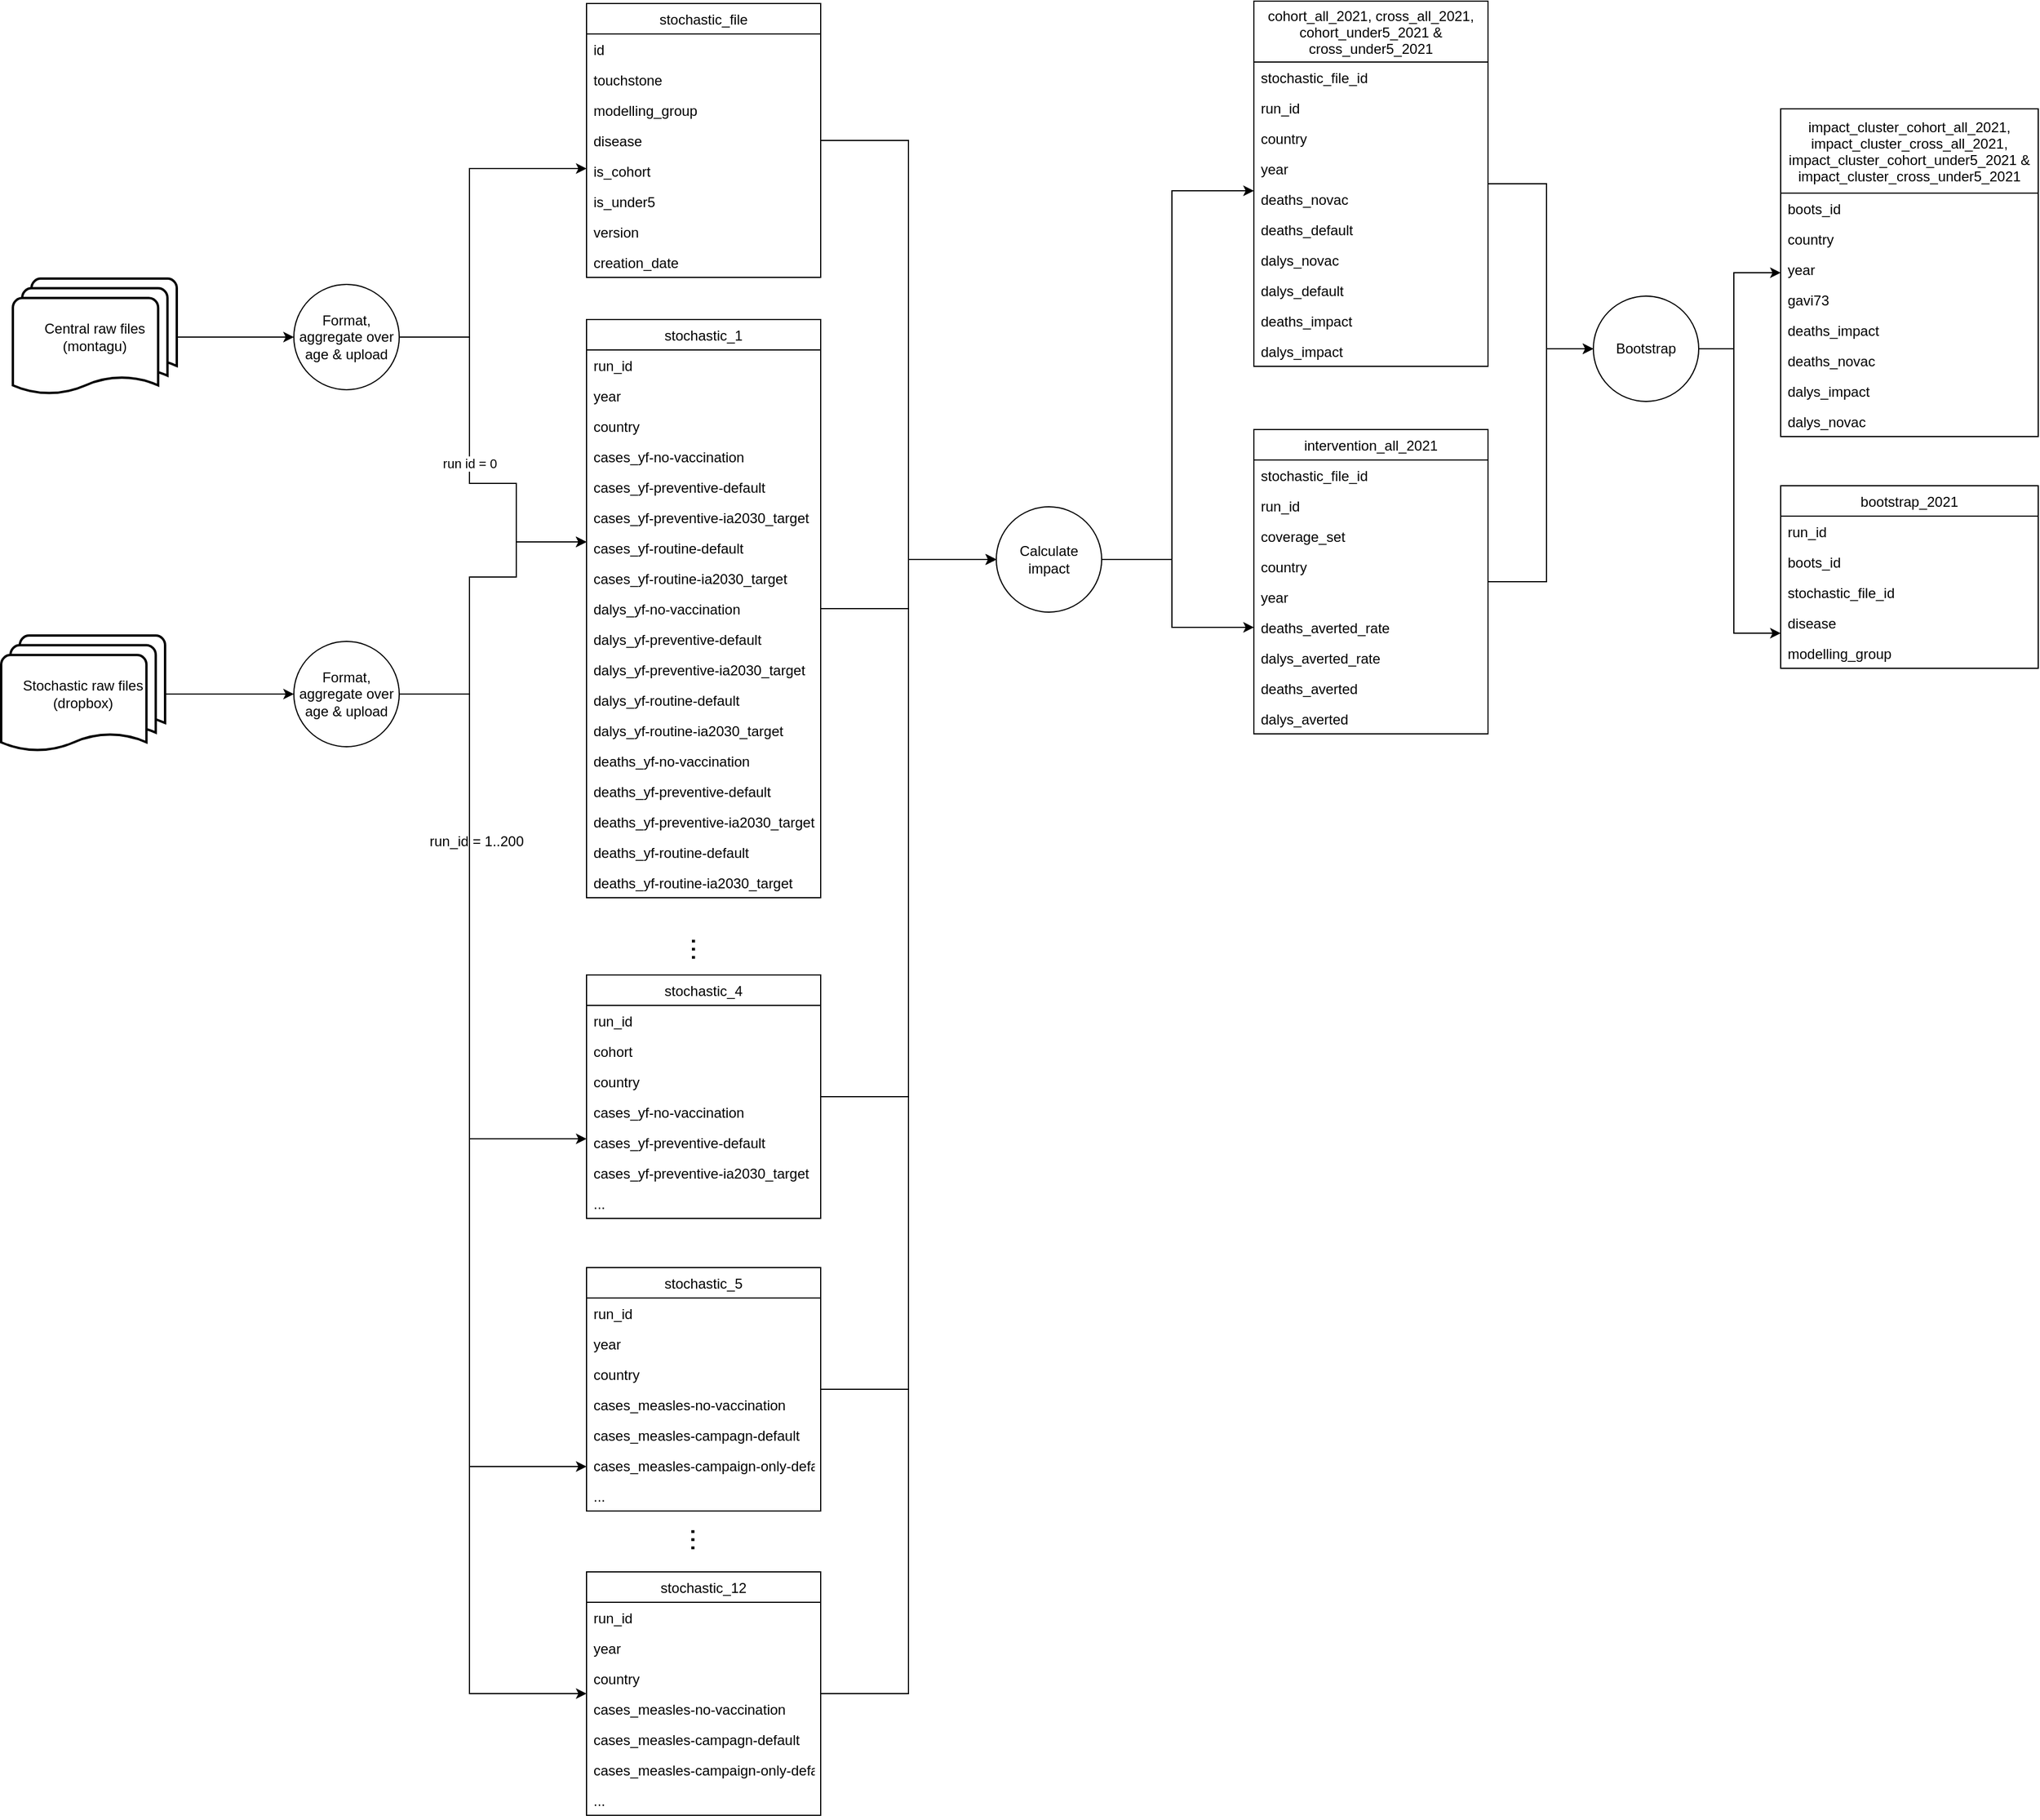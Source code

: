 <mxfile version="14.1.8" type="device"><diagram id="mGxD8xT4z-HSewU-faGQ" name="Page-1"><mxGraphModel dx="1102" dy="815" grid="1" gridSize="10" guides="1" tooltips="1" connect="1" arrows="1" fold="1" page="1" pageScale="1" pageWidth="827" pageHeight="1169" math="0" shadow="0"><root><mxCell id="0"/><mxCell id="1" parent="0"/><mxCell id="gCDxa2Zwygsy5dwFKKMd-66" style="edgeStyle=orthogonalEdgeStyle;rounded=0;orthogonalLoop=1;jettySize=auto;html=1;" parent="1" source="gCDxa2Zwygsy5dwFKKMd-1" target="gCDxa2Zwygsy5dwFKKMd-3" edge="1"><mxGeometry relative="1" as="geometry"/></mxCell><mxCell id="gCDxa2Zwygsy5dwFKKMd-1" value="Stochastic raw files&lt;br&gt;(dropbox)" style="strokeWidth=2;html=1;shape=mxgraph.flowchart.multi-document;whiteSpace=wrap;" parent="1" vertex="1"><mxGeometry x="60" y="580" width="140" height="100" as="geometry"/></mxCell><mxCell id="gCDxa2Zwygsy5dwFKKMd-65" style="edgeStyle=orthogonalEdgeStyle;rounded=0;orthogonalLoop=1;jettySize=auto;html=1;" parent="1" source="gCDxa2Zwygsy5dwFKKMd-2" target="gCDxa2Zwygsy5dwFKKMd-4" edge="1"><mxGeometry relative="1" as="geometry"/></mxCell><mxCell id="gCDxa2Zwygsy5dwFKKMd-2" value="Central raw files&lt;br&gt;(montagu)" style="strokeWidth=2;html=1;shape=mxgraph.flowchart.multi-document;whiteSpace=wrap;" parent="1" vertex="1"><mxGeometry x="70" y="275" width="140" height="100" as="geometry"/></mxCell><mxCell id="gCDxa2Zwygsy5dwFKKMd-64" style="edgeStyle=orthogonalEdgeStyle;rounded=0;orthogonalLoop=1;jettySize=auto;html=1;" parent="1" source="gCDxa2Zwygsy5dwFKKMd-3" target="gCDxa2Zwygsy5dwFKKMd-67" edge="1"><mxGeometry relative="1" as="geometry"><Array as="points"><mxPoint x="460" y="630"/><mxPoint x="460" y="530"/><mxPoint x="500" y="530"/><mxPoint x="500" y="500"/></Array><mxPoint x="540" y="510" as="targetPoint"/></mxGeometry></mxCell><mxCell id="oV0BVS69XPxfv5UUO418-32" style="edgeStyle=orthogonalEdgeStyle;rounded=0;orthogonalLoop=1;jettySize=auto;html=1;" parent="1" source="gCDxa2Zwygsy5dwFKKMd-3" target="uaEE7_l4c9UMO8RXk4aK-10" edge="1"><mxGeometry relative="1" as="geometry"><Array as="points"><mxPoint x="460" y="630"/><mxPoint x="460" y="1010"/></Array><mxPoint x="540" y="1010" as="targetPoint"/></mxGeometry></mxCell><mxCell id="oV0BVS69XPxfv5UUO418-33" style="edgeStyle=orthogonalEdgeStyle;rounded=0;orthogonalLoop=1;jettySize=auto;html=1;" parent="1" source="gCDxa2Zwygsy5dwFKKMd-3" target="oV0BVS69XPxfv5UUO418-36" edge="1"><mxGeometry relative="1" as="geometry"><Array as="points"><mxPoint x="460" y="630"/><mxPoint x="460" y="1290"/></Array><mxPoint x="540" y="1290" as="targetPoint"/></mxGeometry></mxCell><mxCell id="lyheEeFyDICZFlMy5mwm-6" style="edgeStyle=orthogonalEdgeStyle;rounded=0;orthogonalLoop=1;jettySize=auto;html=1;" parent="1" source="gCDxa2Zwygsy5dwFKKMd-3" target="oV0BVS69XPxfv5UUO418-44" edge="1"><mxGeometry relative="1" as="geometry"><mxPoint x="460" y="1330" as="targetPoint"/><Array as="points"><mxPoint x="460" y="630"/><mxPoint x="460" y="1484"/></Array></mxGeometry></mxCell><mxCell id="gCDxa2Zwygsy5dwFKKMd-3" value="Format, aggregate over age &amp;amp; upload" style="ellipse;whiteSpace=wrap;html=1;aspect=fixed;" parent="1" vertex="1"><mxGeometry x="310" y="585" width="90" height="90" as="geometry"/></mxCell><mxCell id="gCDxa2Zwygsy5dwFKKMd-61" style="edgeStyle=orthogonalEdgeStyle;rounded=0;orthogonalLoop=1;jettySize=auto;html=1;" parent="1" source="gCDxa2Zwygsy5dwFKKMd-4" target="uaEE7_l4c9UMO8RXk4aK-1" edge="1"><mxGeometry relative="1" as="geometry"><Array as="points"><mxPoint x="460" y="325"/><mxPoint x="460" y="181"/></Array><mxPoint x="540" y="181" as="targetPoint"/></mxGeometry></mxCell><mxCell id="gCDxa2Zwygsy5dwFKKMd-62" value="run id = 0" style="edgeStyle=orthogonalEdgeStyle;rounded=0;orthogonalLoop=1;jettySize=auto;html=1;" parent="1" source="gCDxa2Zwygsy5dwFKKMd-4" target="gCDxa2Zwygsy5dwFKKMd-67" edge="1"><mxGeometry relative="1" as="geometry"><Array as="points"><mxPoint x="460" y="325"/><mxPoint x="460" y="450"/><mxPoint x="500" y="450"/><mxPoint x="500" y="500"/></Array><mxPoint x="540" y="495" as="targetPoint"/></mxGeometry></mxCell><mxCell id="gCDxa2Zwygsy5dwFKKMd-4" value="Format, aggregate over age &amp;amp; upload" style="ellipse;whiteSpace=wrap;html=1;aspect=fixed;" parent="1" vertex="1"><mxGeometry x="310" y="280" width="90" height="90" as="geometry"/></mxCell><mxCell id="56WEZBqEZXqJa4OsH4BW-86" style="edgeStyle=orthogonalEdgeStyle;rounded=0;orthogonalLoop=1;jettySize=auto;html=1;" parent="1" source="gCDxa2Zwygsy5dwFKKMd-67" target="56WEZBqEZXqJa4OsH4BW-1" edge="1"><mxGeometry relative="1" as="geometry"/></mxCell><mxCell id="gCDxa2Zwygsy5dwFKKMd-67" value="stochastic_1" style="swimlane;fontStyle=0;childLayout=stackLayout;horizontal=1;startSize=26;fillColor=none;horizontalStack=0;resizeParent=1;resizeParentMax=0;resizeLast=0;collapsible=1;marginBottom=0;" parent="1" vertex="1"><mxGeometry x="560" y="310" width="200" height="494" as="geometry"><mxRectangle x="490" y="370" width="50" height="26" as="alternateBounds"/></mxGeometry></mxCell><mxCell id="gCDxa2Zwygsy5dwFKKMd-68" value="run_id" style="text;strokeColor=none;fillColor=none;align=left;verticalAlign=top;spacingLeft=4;spacingRight=4;overflow=hidden;rotatable=0;points=[[0,0.5],[1,0.5]];portConstraint=eastwest;" parent="gCDxa2Zwygsy5dwFKKMd-67" vertex="1"><mxGeometry y="26" width="200" height="26" as="geometry"/></mxCell><mxCell id="gCDxa2Zwygsy5dwFKKMd-69" value="year" style="text;strokeColor=none;fillColor=none;align=left;verticalAlign=top;spacingLeft=4;spacingRight=4;overflow=hidden;rotatable=0;points=[[0,0.5],[1,0.5]];portConstraint=eastwest;" parent="gCDxa2Zwygsy5dwFKKMd-67" vertex="1"><mxGeometry y="52" width="200" height="26" as="geometry"/></mxCell><mxCell id="gCDxa2Zwygsy5dwFKKMd-71" value="country" style="text;strokeColor=none;fillColor=none;align=left;verticalAlign=top;spacingLeft=4;spacingRight=4;overflow=hidden;rotatable=0;points=[[0,0.5],[1,0.5]];portConstraint=eastwest;" parent="gCDxa2Zwygsy5dwFKKMd-67" vertex="1"><mxGeometry y="78" width="200" height="26" as="geometry"/></mxCell><mxCell id="gCDxa2Zwygsy5dwFKKMd-73" value="cases_yf-no-vaccination" style="text;strokeColor=none;fillColor=none;align=left;verticalAlign=top;spacingLeft=4;spacingRight=4;overflow=hidden;rotatable=0;points=[[0,0.5],[1,0.5]];portConstraint=eastwest;" parent="gCDxa2Zwygsy5dwFKKMd-67" vertex="1"><mxGeometry y="104" width="200" height="26" as="geometry"/></mxCell><mxCell id="gCDxa2Zwygsy5dwFKKMd-74" value="cases_yf-preventive-default" style="text;strokeColor=none;fillColor=none;align=left;verticalAlign=top;spacingLeft=4;spacingRight=4;overflow=hidden;rotatable=0;points=[[0,0.5],[1,0.5]];portConstraint=eastwest;" parent="gCDxa2Zwygsy5dwFKKMd-67" vertex="1"><mxGeometry y="130" width="200" height="26" as="geometry"/></mxCell><mxCell id="gCDxa2Zwygsy5dwFKKMd-75" value="cases_yf-preventive-ia2030_target" style="text;strokeColor=none;fillColor=none;align=left;verticalAlign=top;spacingLeft=4;spacingRight=4;overflow=hidden;rotatable=0;points=[[0,0.5],[1,0.5]];portConstraint=eastwest;" parent="gCDxa2Zwygsy5dwFKKMd-67" vertex="1"><mxGeometry y="156" width="200" height="26" as="geometry"/></mxCell><mxCell id="gCDxa2Zwygsy5dwFKKMd-76" value="cases_yf-routine-default" style="text;strokeColor=none;fillColor=none;align=left;verticalAlign=top;spacingLeft=4;spacingRight=4;overflow=hidden;rotatable=0;points=[[0,0.5],[1,0.5]];portConstraint=eastwest;" parent="gCDxa2Zwygsy5dwFKKMd-67" vertex="1"><mxGeometry y="182" width="200" height="26" as="geometry"/></mxCell><mxCell id="gCDxa2Zwygsy5dwFKKMd-77" value="cases_yf-routine-ia2030_target" style="text;strokeColor=none;fillColor=none;align=left;verticalAlign=top;spacingLeft=4;spacingRight=4;overflow=hidden;rotatable=0;points=[[0,0.5],[1,0.5]];portConstraint=eastwest;" parent="gCDxa2Zwygsy5dwFKKMd-67" vertex="1"><mxGeometry y="208" width="200" height="26" as="geometry"/></mxCell><mxCell id="gCDxa2Zwygsy5dwFKKMd-78" value="dalys_yf-no-vaccination" style="text;strokeColor=none;fillColor=none;align=left;verticalAlign=top;spacingLeft=4;spacingRight=4;overflow=hidden;rotatable=0;points=[[0,0.5],[1,0.5]];portConstraint=eastwest;" parent="gCDxa2Zwygsy5dwFKKMd-67" vertex="1"><mxGeometry y="234" width="200" height="26" as="geometry"/></mxCell><mxCell id="gCDxa2Zwygsy5dwFKKMd-79" value="dalys_yf-preventive-default" style="text;strokeColor=none;fillColor=none;align=left;verticalAlign=top;spacingLeft=4;spacingRight=4;overflow=hidden;rotatable=0;points=[[0,0.5],[1,0.5]];portConstraint=eastwest;" parent="gCDxa2Zwygsy5dwFKKMd-67" vertex="1"><mxGeometry y="260" width="200" height="26" as="geometry"/></mxCell><mxCell id="gCDxa2Zwygsy5dwFKKMd-80" value="dalys_yf-preventive-ia2030_target" style="text;strokeColor=none;fillColor=none;align=left;verticalAlign=top;spacingLeft=4;spacingRight=4;overflow=hidden;rotatable=0;points=[[0,0.5],[1,0.5]];portConstraint=eastwest;" parent="gCDxa2Zwygsy5dwFKKMd-67" vertex="1"><mxGeometry y="286" width="200" height="26" as="geometry"/></mxCell><mxCell id="gCDxa2Zwygsy5dwFKKMd-81" value="dalys_yf-routine-default" style="text;strokeColor=none;fillColor=none;align=left;verticalAlign=top;spacingLeft=4;spacingRight=4;overflow=hidden;rotatable=0;points=[[0,0.5],[1,0.5]];portConstraint=eastwest;" parent="gCDxa2Zwygsy5dwFKKMd-67" vertex="1"><mxGeometry y="312" width="200" height="26" as="geometry"/></mxCell><mxCell id="gCDxa2Zwygsy5dwFKKMd-82" value="dalys_yf-routine-ia2030_target" style="text;strokeColor=none;fillColor=none;align=left;verticalAlign=top;spacingLeft=4;spacingRight=4;overflow=hidden;rotatable=0;points=[[0,0.5],[1,0.5]];portConstraint=eastwest;" parent="gCDxa2Zwygsy5dwFKKMd-67" vertex="1"><mxGeometry y="338" width="200" height="26" as="geometry"/></mxCell><mxCell id="gCDxa2Zwygsy5dwFKKMd-83" value="deaths_yf-no-vaccination" style="text;strokeColor=none;fillColor=none;align=left;verticalAlign=top;spacingLeft=4;spacingRight=4;overflow=hidden;rotatable=0;points=[[0,0.5],[1,0.5]];portConstraint=eastwest;" parent="gCDxa2Zwygsy5dwFKKMd-67" vertex="1"><mxGeometry y="364" width="200" height="26" as="geometry"/></mxCell><mxCell id="gCDxa2Zwygsy5dwFKKMd-84" value="deaths_yf-preventive-default" style="text;strokeColor=none;fillColor=none;align=left;verticalAlign=top;spacingLeft=4;spacingRight=4;overflow=hidden;rotatable=0;points=[[0,0.5],[1,0.5]];portConstraint=eastwest;" parent="gCDxa2Zwygsy5dwFKKMd-67" vertex="1"><mxGeometry y="390" width="200" height="26" as="geometry"/></mxCell><mxCell id="gCDxa2Zwygsy5dwFKKMd-85" value="deaths_yf-preventive-ia2030_target" style="text;strokeColor=none;fillColor=none;align=left;verticalAlign=top;spacingLeft=4;spacingRight=4;overflow=hidden;rotatable=0;points=[[0,0.5],[1,0.5]];portConstraint=eastwest;" parent="gCDxa2Zwygsy5dwFKKMd-67" vertex="1"><mxGeometry y="416" width="200" height="26" as="geometry"/></mxCell><mxCell id="gCDxa2Zwygsy5dwFKKMd-86" value="deaths_yf-routine-default" style="text;strokeColor=none;fillColor=none;align=left;verticalAlign=top;spacingLeft=4;spacingRight=4;overflow=hidden;rotatable=0;points=[[0,0.5],[1,0.5]];portConstraint=eastwest;" parent="gCDxa2Zwygsy5dwFKKMd-67" vertex="1"><mxGeometry y="442" width="200" height="26" as="geometry"/></mxCell><mxCell id="gCDxa2Zwygsy5dwFKKMd-87" value="deaths_yf-routine-ia2030_target" style="text;strokeColor=none;fillColor=none;align=left;verticalAlign=top;spacingLeft=4;spacingRight=4;overflow=hidden;rotatable=0;points=[[0,0.5],[1,0.5]];portConstraint=eastwest;" parent="gCDxa2Zwygsy5dwFKKMd-67" vertex="1"><mxGeometry y="468" width="200" height="26" as="geometry"/></mxCell><mxCell id="56WEZBqEZXqJa4OsH4BW-85" style="edgeStyle=orthogonalEdgeStyle;rounded=0;orthogonalLoop=1;jettySize=auto;html=1;entryX=0;entryY=0.5;entryDx=0;entryDy=0;" parent="1" source="uaEE7_l4c9UMO8RXk4aK-1" target="56WEZBqEZXqJa4OsH4BW-1" edge="1"><mxGeometry relative="1" as="geometry"/></mxCell><mxCell id="uaEE7_l4c9UMO8RXk4aK-1" value="stochastic_file" style="swimlane;fontStyle=0;childLayout=stackLayout;horizontal=1;startSize=26;fillColor=none;horizontalStack=0;resizeParent=1;resizeParentMax=0;resizeLast=0;collapsible=1;marginBottom=0;" parent="1" vertex="1"><mxGeometry x="560" y="40" width="200" height="234" as="geometry"><mxRectangle x="490" y="370" width="50" height="26" as="alternateBounds"/></mxGeometry></mxCell><mxCell id="uaEE7_l4c9UMO8RXk4aK-2" value="id" style="text;strokeColor=none;fillColor=none;align=left;verticalAlign=top;spacingLeft=4;spacingRight=4;overflow=hidden;rotatable=0;points=[[0,0.5],[1,0.5]];portConstraint=eastwest;" parent="uaEE7_l4c9UMO8RXk4aK-1" vertex="1"><mxGeometry y="26" width="200" height="26" as="geometry"/></mxCell><mxCell id="uaEE7_l4c9UMO8RXk4aK-3" value="touchstone" style="text;strokeColor=none;fillColor=none;align=left;verticalAlign=top;spacingLeft=4;spacingRight=4;overflow=hidden;rotatable=0;points=[[0,0.5],[1,0.5]];portConstraint=eastwest;" parent="uaEE7_l4c9UMO8RXk4aK-1" vertex="1"><mxGeometry y="52" width="200" height="26" as="geometry"/></mxCell><mxCell id="uaEE7_l4c9UMO8RXk4aK-4" value="modelling_group" style="text;strokeColor=none;fillColor=none;align=left;verticalAlign=top;spacingLeft=4;spacingRight=4;overflow=hidden;rotatable=0;points=[[0,0.5],[1,0.5]];portConstraint=eastwest;" parent="uaEE7_l4c9UMO8RXk4aK-1" vertex="1"><mxGeometry y="78" width="200" height="26" as="geometry"/></mxCell><mxCell id="uaEE7_l4c9UMO8RXk4aK-5" value="disease" style="text;strokeColor=none;fillColor=none;align=left;verticalAlign=top;spacingLeft=4;spacingRight=4;overflow=hidden;rotatable=0;points=[[0,0.5],[1,0.5]];portConstraint=eastwest;" parent="uaEE7_l4c9UMO8RXk4aK-1" vertex="1"><mxGeometry y="104" width="200" height="26" as="geometry"/></mxCell><mxCell id="uaEE7_l4c9UMO8RXk4aK-8" value="is_cohort" style="text;strokeColor=none;fillColor=none;align=left;verticalAlign=top;spacingLeft=4;spacingRight=4;overflow=hidden;rotatable=0;points=[[0,0.5],[1,0.5]];portConstraint=eastwest;" parent="uaEE7_l4c9UMO8RXk4aK-1" vertex="1"><mxGeometry y="130" width="200" height="26" as="geometry"/></mxCell><mxCell id="uaEE7_l4c9UMO8RXk4aK-9" value="is_under5" style="text;strokeColor=none;fillColor=none;align=left;verticalAlign=top;spacingLeft=4;spacingRight=4;overflow=hidden;rotatable=0;points=[[0,0.5],[1,0.5]];portConstraint=eastwest;" parent="uaEE7_l4c9UMO8RXk4aK-1" vertex="1"><mxGeometry y="156" width="200" height="26" as="geometry"/></mxCell><mxCell id="uaEE7_l4c9UMO8RXk4aK-6" value="version" style="text;strokeColor=none;fillColor=none;align=left;verticalAlign=top;spacingLeft=4;spacingRight=4;overflow=hidden;rotatable=0;points=[[0,0.5],[1,0.5]];portConstraint=eastwest;" parent="uaEE7_l4c9UMO8RXk4aK-1" vertex="1"><mxGeometry y="182" width="200" height="26" as="geometry"/></mxCell><mxCell id="uaEE7_l4c9UMO8RXk4aK-7" value="creation_date" style="text;strokeColor=none;fillColor=none;align=left;verticalAlign=top;spacingLeft=4;spacingRight=4;overflow=hidden;rotatable=0;points=[[0,0.5],[1,0.5]];portConstraint=eastwest;" parent="uaEE7_l4c9UMO8RXk4aK-1" vertex="1"><mxGeometry y="208" width="200" height="26" as="geometry"/></mxCell><mxCell id="56WEZBqEZXqJa4OsH4BW-87" style="edgeStyle=orthogonalEdgeStyle;rounded=0;orthogonalLoop=1;jettySize=auto;html=1;entryX=0;entryY=0.5;entryDx=0;entryDy=0;" parent="1" source="uaEE7_l4c9UMO8RXk4aK-10" target="56WEZBqEZXqJa4OsH4BW-1" edge="1"><mxGeometry relative="1" as="geometry"/></mxCell><mxCell id="uaEE7_l4c9UMO8RXk4aK-10" value="stochastic_4" style="swimlane;fontStyle=0;childLayout=stackLayout;horizontal=1;startSize=26;fillColor=none;horizontalStack=0;resizeParent=1;resizeParentMax=0;resizeLast=0;collapsible=1;marginBottom=0;" parent="1" vertex="1"><mxGeometry x="560" y="870" width="200" height="208" as="geometry"><mxRectangle x="490" y="370" width="50" height="26" as="alternateBounds"/></mxGeometry></mxCell><mxCell id="uaEE7_l4c9UMO8RXk4aK-11" value="run_id" style="text;strokeColor=none;fillColor=none;align=left;verticalAlign=top;spacingLeft=4;spacingRight=4;overflow=hidden;rotatable=0;points=[[0,0.5],[1,0.5]];portConstraint=eastwest;" parent="uaEE7_l4c9UMO8RXk4aK-10" vertex="1"><mxGeometry y="26" width="200" height="26" as="geometry"/></mxCell><mxCell id="uaEE7_l4c9UMO8RXk4aK-12" value="cohort" style="text;strokeColor=none;fillColor=none;align=left;verticalAlign=top;spacingLeft=4;spacingRight=4;overflow=hidden;rotatable=0;points=[[0,0.5],[1,0.5]];portConstraint=eastwest;" parent="uaEE7_l4c9UMO8RXk4aK-10" vertex="1"><mxGeometry y="52" width="200" height="26" as="geometry"/></mxCell><mxCell id="uaEE7_l4c9UMO8RXk4aK-13" value="country" style="text;strokeColor=none;fillColor=none;align=left;verticalAlign=top;spacingLeft=4;spacingRight=4;overflow=hidden;rotatable=0;points=[[0,0.5],[1,0.5]];portConstraint=eastwest;" parent="uaEE7_l4c9UMO8RXk4aK-10" vertex="1"><mxGeometry y="78" width="200" height="26" as="geometry"/></mxCell><mxCell id="uaEE7_l4c9UMO8RXk4aK-14" value="cases_yf-no-vaccination" style="text;strokeColor=none;fillColor=none;align=left;verticalAlign=top;spacingLeft=4;spacingRight=4;overflow=hidden;rotatable=0;points=[[0,0.5],[1,0.5]];portConstraint=eastwest;" parent="uaEE7_l4c9UMO8RXk4aK-10" vertex="1"><mxGeometry y="104" width="200" height="26" as="geometry"/></mxCell><mxCell id="uaEE7_l4c9UMO8RXk4aK-15" value="cases_yf-preventive-default" style="text;strokeColor=none;fillColor=none;align=left;verticalAlign=top;spacingLeft=4;spacingRight=4;overflow=hidden;rotatable=0;points=[[0,0.5],[1,0.5]];portConstraint=eastwest;" parent="uaEE7_l4c9UMO8RXk4aK-10" vertex="1"><mxGeometry y="130" width="200" height="26" as="geometry"/></mxCell><mxCell id="uaEE7_l4c9UMO8RXk4aK-16" value="cases_yf-preventive-ia2030_target" style="text;strokeColor=none;fillColor=none;align=left;verticalAlign=top;spacingLeft=4;spacingRight=4;overflow=hidden;rotatable=0;points=[[0,0.5],[1,0.5]];portConstraint=eastwest;" parent="uaEE7_l4c9UMO8RXk4aK-10" vertex="1"><mxGeometry y="156" width="200" height="26" as="geometry"/></mxCell><mxCell id="uaEE7_l4c9UMO8RXk4aK-17" value="..." style="text;strokeColor=none;fillColor=none;align=left;verticalAlign=top;spacingLeft=4;spacingRight=4;overflow=hidden;rotatable=0;points=[[0,0.5],[1,0.5]];portConstraint=eastwest;" parent="uaEE7_l4c9UMO8RXk4aK-10" vertex="1"><mxGeometry y="182" width="200" height="26" as="geometry"/></mxCell><mxCell id="uaEE7_l4c9UMO8RXk4aK-31" value="&lt;font style=&quot;font-size: 25px&quot;&gt;...&lt;/font&gt;" style="text;html=1;strokeColor=none;fillColor=none;align=center;verticalAlign=middle;whiteSpace=wrap;rounded=0;rotation=90;" parent="1" vertex="1"><mxGeometry x="572" y="835.5" width="176" height="25" as="geometry"/></mxCell><mxCell id="56WEZBqEZXqJa4OsH4BW-88" style="edgeStyle=orthogonalEdgeStyle;rounded=0;orthogonalLoop=1;jettySize=auto;html=1;entryX=0;entryY=0.5;entryDx=0;entryDy=0;" parent="1" source="oV0BVS69XPxfv5UUO418-36" target="56WEZBqEZXqJa4OsH4BW-1" edge="1"><mxGeometry relative="1" as="geometry"/></mxCell><mxCell id="oV0BVS69XPxfv5UUO418-36" value="stochastic_5" style="swimlane;fontStyle=0;childLayout=stackLayout;horizontal=1;startSize=26;fillColor=none;horizontalStack=0;resizeParent=1;resizeParentMax=0;resizeLast=0;collapsible=1;marginBottom=0;" parent="1" vertex="1"><mxGeometry x="560" y="1120" width="200" height="208" as="geometry"><mxRectangle x="490" y="370" width="50" height="26" as="alternateBounds"/></mxGeometry></mxCell><mxCell id="oV0BVS69XPxfv5UUO418-37" value="run_id" style="text;strokeColor=none;fillColor=none;align=left;verticalAlign=top;spacingLeft=4;spacingRight=4;overflow=hidden;rotatable=0;points=[[0,0.5],[1,0.5]];portConstraint=eastwest;" parent="oV0BVS69XPxfv5UUO418-36" vertex="1"><mxGeometry y="26" width="200" height="26" as="geometry"/></mxCell><mxCell id="oV0BVS69XPxfv5UUO418-38" value="year" style="text;strokeColor=none;fillColor=none;align=left;verticalAlign=top;spacingLeft=4;spacingRight=4;overflow=hidden;rotatable=0;points=[[0,0.5],[1,0.5]];portConstraint=eastwest;" parent="oV0BVS69XPxfv5UUO418-36" vertex="1"><mxGeometry y="52" width="200" height="26" as="geometry"/></mxCell><mxCell id="oV0BVS69XPxfv5UUO418-39" value="country" style="text;strokeColor=none;fillColor=none;align=left;verticalAlign=top;spacingLeft=4;spacingRight=4;overflow=hidden;rotatable=0;points=[[0,0.5],[1,0.5]];portConstraint=eastwest;" parent="oV0BVS69XPxfv5UUO418-36" vertex="1"><mxGeometry y="78" width="200" height="26" as="geometry"/></mxCell><mxCell id="oV0BVS69XPxfv5UUO418-40" value="cases_measles-no-vaccination" style="text;strokeColor=none;fillColor=none;align=left;verticalAlign=top;spacingLeft=4;spacingRight=4;overflow=hidden;rotatable=0;points=[[0,0.5],[1,0.5]];portConstraint=eastwest;" parent="oV0BVS69XPxfv5UUO418-36" vertex="1"><mxGeometry y="104" width="200" height="26" as="geometry"/></mxCell><mxCell id="oV0BVS69XPxfv5UUO418-41" value="cases_measles-campagn-default" style="text;strokeColor=none;fillColor=none;align=left;verticalAlign=top;spacingLeft=4;spacingRight=4;overflow=hidden;rotatable=0;points=[[0,0.5],[1,0.5]];portConstraint=eastwest;" parent="oV0BVS69XPxfv5UUO418-36" vertex="1"><mxGeometry y="130" width="200" height="26" as="geometry"/></mxCell><mxCell id="oV0BVS69XPxfv5UUO418-42" value="cases_measles-campaign-only-default" style="text;strokeColor=none;fillColor=none;align=left;verticalAlign=top;spacingLeft=4;spacingRight=4;overflow=hidden;rotatable=0;points=[[0,0.5],[1,0.5]];portConstraint=eastwest;" parent="oV0BVS69XPxfv5UUO418-36" vertex="1"><mxGeometry y="156" width="200" height="26" as="geometry"/></mxCell><mxCell id="oV0BVS69XPxfv5UUO418-43" value="..." style="text;strokeColor=none;fillColor=none;align=left;verticalAlign=top;spacingLeft=4;spacingRight=4;overflow=hidden;rotatable=0;points=[[0,0.5],[1,0.5]];portConstraint=eastwest;" parent="oV0BVS69XPxfv5UUO418-36" vertex="1"><mxGeometry y="182" width="200" height="26" as="geometry"/></mxCell><mxCell id="56WEZBqEZXqJa4OsH4BW-89" style="edgeStyle=orthogonalEdgeStyle;rounded=0;orthogonalLoop=1;jettySize=auto;html=1;entryX=0;entryY=0.5;entryDx=0;entryDy=0;" parent="1" source="oV0BVS69XPxfv5UUO418-44" target="56WEZBqEZXqJa4OsH4BW-1" edge="1"><mxGeometry relative="1" as="geometry"/></mxCell><mxCell id="oV0BVS69XPxfv5UUO418-44" value="stochastic_12" style="swimlane;fontStyle=0;childLayout=stackLayout;horizontal=1;startSize=26;fillColor=none;horizontalStack=0;resizeParent=1;resizeParentMax=0;resizeLast=0;collapsible=1;marginBottom=0;" parent="1" vertex="1"><mxGeometry x="560" y="1380" width="200" height="208" as="geometry"><mxRectangle x="490" y="370" width="50" height="26" as="alternateBounds"/></mxGeometry></mxCell><mxCell id="oV0BVS69XPxfv5UUO418-45" value="run_id" style="text;strokeColor=none;fillColor=none;align=left;verticalAlign=top;spacingLeft=4;spacingRight=4;overflow=hidden;rotatable=0;points=[[0,0.5],[1,0.5]];portConstraint=eastwest;" parent="oV0BVS69XPxfv5UUO418-44" vertex="1"><mxGeometry y="26" width="200" height="26" as="geometry"/></mxCell><mxCell id="oV0BVS69XPxfv5UUO418-46" value="year" style="text;strokeColor=none;fillColor=none;align=left;verticalAlign=top;spacingLeft=4;spacingRight=4;overflow=hidden;rotatable=0;points=[[0,0.5],[1,0.5]];portConstraint=eastwest;" parent="oV0BVS69XPxfv5UUO418-44" vertex="1"><mxGeometry y="52" width="200" height="26" as="geometry"/></mxCell><mxCell id="oV0BVS69XPxfv5UUO418-47" value="country" style="text;strokeColor=none;fillColor=none;align=left;verticalAlign=top;spacingLeft=4;spacingRight=4;overflow=hidden;rotatable=0;points=[[0,0.5],[1,0.5]];portConstraint=eastwest;" parent="oV0BVS69XPxfv5UUO418-44" vertex="1"><mxGeometry y="78" width="200" height="26" as="geometry"/></mxCell><mxCell id="oV0BVS69XPxfv5UUO418-48" value="cases_measles-no-vaccination" style="text;strokeColor=none;fillColor=none;align=left;verticalAlign=top;spacingLeft=4;spacingRight=4;overflow=hidden;rotatable=0;points=[[0,0.5],[1,0.5]];portConstraint=eastwest;" parent="oV0BVS69XPxfv5UUO418-44" vertex="1"><mxGeometry y="104" width="200" height="26" as="geometry"/></mxCell><mxCell id="oV0BVS69XPxfv5UUO418-49" value="cases_measles-campagn-default" style="text;strokeColor=none;fillColor=none;align=left;verticalAlign=top;spacingLeft=4;spacingRight=4;overflow=hidden;rotatable=0;points=[[0,0.5],[1,0.5]];portConstraint=eastwest;" parent="oV0BVS69XPxfv5UUO418-44" vertex="1"><mxGeometry y="130" width="200" height="26" as="geometry"/></mxCell><mxCell id="oV0BVS69XPxfv5UUO418-50" value="cases_measles-campaign-only-default" style="text;strokeColor=none;fillColor=none;align=left;verticalAlign=top;spacingLeft=4;spacingRight=4;overflow=hidden;rotatable=0;points=[[0,0.5],[1,0.5]];portConstraint=eastwest;" parent="oV0BVS69XPxfv5UUO418-44" vertex="1"><mxGeometry y="156" width="200" height="26" as="geometry"/></mxCell><mxCell id="oV0BVS69XPxfv5UUO418-51" value="..." style="text;strokeColor=none;fillColor=none;align=left;verticalAlign=top;spacingLeft=4;spacingRight=4;overflow=hidden;rotatable=0;points=[[0,0.5],[1,0.5]];portConstraint=eastwest;" parent="oV0BVS69XPxfv5UUO418-44" vertex="1"><mxGeometry y="182" width="200" height="26" as="geometry"/></mxCell><mxCell id="oV0BVS69XPxfv5UUO418-52" value="&lt;font style=&quot;font-size: 25px&quot;&gt;...&lt;/font&gt;" style="text;html=1;strokeColor=none;fillColor=none;align=center;verticalAlign=middle;whiteSpace=wrap;rounded=0;rotation=90;" parent="1" vertex="1"><mxGeometry x="572" y="1340" width="176" height="25" as="geometry"/></mxCell><mxCell id="oV0BVS69XPxfv5UUO418-56" value="run_id = 1..200" style="text;strokeColor=none;fillColor=none;align=left;verticalAlign=middle;spacingLeft=4;spacingRight=4;overflow=hidden;points=[[0,0.5],[1,0.5]];portConstraint=eastwest;rotatable=0;" parent="1" vertex="1"><mxGeometry x="420" y="740" width="100" height="30" as="geometry"/></mxCell><mxCell id="56WEZBqEZXqJa4OsH4BW-115" style="edgeStyle=orthogonalEdgeStyle;rounded=0;orthogonalLoop=1;jettySize=auto;html=1;" parent="1" source="56WEZBqEZXqJa4OsH4BW-1" target="56WEZBqEZXqJa4OsH4BW-59" edge="1"><mxGeometry relative="1" as="geometry"><Array as="points"><mxPoint x="1060" y="515"/><mxPoint x="1060" y="573"/></Array></mxGeometry></mxCell><mxCell id="lyheEeFyDICZFlMy5mwm-2" style="edgeStyle=orthogonalEdgeStyle;rounded=0;orthogonalLoop=1;jettySize=auto;html=1;" parent="1" source="56WEZBqEZXqJa4OsH4BW-1" target="56WEZBqEZXqJa4OsH4BW-11" edge="1"><mxGeometry relative="1" as="geometry"><Array as="points"><mxPoint x="1060" y="515"/><mxPoint x="1060" y="200"/></Array></mxGeometry></mxCell><mxCell id="56WEZBqEZXqJa4OsH4BW-1" value="Calculate impact" style="ellipse;whiteSpace=wrap;html=1;aspect=fixed;" parent="1" vertex="1"><mxGeometry x="910" y="470" width="90" height="90" as="geometry"/></mxCell><mxCell id="56WEZBqEZXqJa4OsH4BW-97" style="edgeStyle=orthogonalEdgeStyle;rounded=0;orthogonalLoop=1;jettySize=auto;html=1;entryX=0;entryY=0.5;entryDx=0;entryDy=0;" parent="1" source="56WEZBqEZXqJa4OsH4BW-11" target="56WEZBqEZXqJa4OsH4BW-96" edge="1"><mxGeometry relative="1" as="geometry"><Array as="points"><mxPoint x="1380" y="194"/><mxPoint x="1380" y="335"/></Array></mxGeometry></mxCell><mxCell id="56WEZBqEZXqJa4OsH4BW-11" value="cohort_all_2021, cross_all_2021, &#10;cohort_under5_2021 &amp; &#10;cross_under5_2021" style="swimlane;fontStyle=0;childLayout=stackLayout;horizontal=1;startSize=52;fillColor=none;horizontalStack=0;resizeParent=1;resizeParentMax=0;resizeLast=0;collapsible=1;marginBottom=0;" parent="1" vertex="1"><mxGeometry x="1130" y="38" width="200" height="312" as="geometry"><mxRectangle x="490" y="370" width="50" height="26" as="alternateBounds"/></mxGeometry></mxCell><mxCell id="56WEZBqEZXqJa4OsH4BW-21" value="stochastic_file_id" style="text;strokeColor=none;fillColor=none;align=left;verticalAlign=top;spacingLeft=4;spacingRight=4;overflow=hidden;rotatable=0;points=[[0,0.5],[1,0.5]];portConstraint=eastwest;" parent="56WEZBqEZXqJa4OsH4BW-11" vertex="1"><mxGeometry y="52" width="200" height="26" as="geometry"/></mxCell><mxCell id="56WEZBqEZXqJa4OsH4BW-12" value="run_id" style="text;strokeColor=none;fillColor=none;align=left;verticalAlign=top;spacingLeft=4;spacingRight=4;overflow=hidden;rotatable=0;points=[[0,0.5],[1,0.5]];portConstraint=eastwest;" parent="56WEZBqEZXqJa4OsH4BW-11" vertex="1"><mxGeometry y="78" width="200" height="26" as="geometry"/></mxCell><mxCell id="56WEZBqEZXqJa4OsH4BW-13" value="country" style="text;strokeColor=none;fillColor=none;align=left;verticalAlign=top;spacingLeft=4;spacingRight=4;overflow=hidden;rotatable=0;points=[[0,0.5],[1,0.5]];portConstraint=eastwest;" parent="56WEZBqEZXqJa4OsH4BW-11" vertex="1"><mxGeometry y="104" width="200" height="26" as="geometry"/></mxCell><mxCell id="56WEZBqEZXqJa4OsH4BW-14" value="year" style="text;strokeColor=none;fillColor=none;align=left;verticalAlign=top;spacingLeft=4;spacingRight=4;overflow=hidden;rotatable=0;points=[[0,0.5],[1,0.5]];portConstraint=eastwest;" parent="56WEZBqEZXqJa4OsH4BW-11" vertex="1"><mxGeometry y="130" width="200" height="26" as="geometry"/></mxCell><mxCell id="56WEZBqEZXqJa4OsH4BW-16" value="deaths_novac" style="text;strokeColor=none;fillColor=none;align=left;verticalAlign=top;spacingLeft=4;spacingRight=4;overflow=hidden;rotatable=0;points=[[0,0.5],[1,0.5]];portConstraint=eastwest;" parent="56WEZBqEZXqJa4OsH4BW-11" vertex="1"><mxGeometry y="156" width="200" height="26" as="geometry"/></mxCell><mxCell id="56WEZBqEZXqJa4OsH4BW-17" value="deaths_default" style="text;strokeColor=none;fillColor=none;align=left;verticalAlign=top;spacingLeft=4;spacingRight=4;overflow=hidden;rotatable=0;points=[[0,0.5],[1,0.5]];portConstraint=eastwest;" parent="56WEZBqEZXqJa4OsH4BW-11" vertex="1"><mxGeometry y="182" width="200" height="26" as="geometry"/></mxCell><mxCell id="56WEZBqEZXqJa4OsH4BW-18" value="dalys_novac" style="text;strokeColor=none;fillColor=none;align=left;verticalAlign=top;spacingLeft=4;spacingRight=4;overflow=hidden;rotatable=0;points=[[0,0.5],[1,0.5]];portConstraint=eastwest;" parent="56WEZBqEZXqJa4OsH4BW-11" vertex="1"><mxGeometry y="208" width="200" height="26" as="geometry"/></mxCell><mxCell id="56WEZBqEZXqJa4OsH4BW-19" value="dalys_default" style="text;strokeColor=none;fillColor=none;align=left;verticalAlign=top;spacingLeft=4;spacingRight=4;overflow=hidden;rotatable=0;points=[[0,0.5],[1,0.5]];portConstraint=eastwest;" parent="56WEZBqEZXqJa4OsH4BW-11" vertex="1"><mxGeometry y="234" width="200" height="26" as="geometry"/></mxCell><mxCell id="56WEZBqEZXqJa4OsH4BW-20" value="deaths_impact" style="text;strokeColor=none;fillColor=none;align=left;verticalAlign=top;spacingLeft=4;spacingRight=4;overflow=hidden;rotatable=0;points=[[0,0.5],[1,0.5]];portConstraint=eastwest;" parent="56WEZBqEZXqJa4OsH4BW-11" vertex="1"><mxGeometry y="260" width="200" height="26" as="geometry"/></mxCell><mxCell id="56WEZBqEZXqJa4OsH4BW-22" value="dalys_impact" style="text;strokeColor=none;fillColor=none;align=left;verticalAlign=top;spacingLeft=4;spacingRight=4;overflow=hidden;rotatable=0;points=[[0,0.5],[1,0.5]];portConstraint=eastwest;" parent="56WEZBqEZXqJa4OsH4BW-11" vertex="1"><mxGeometry y="286" width="200" height="26" as="geometry"/></mxCell><mxCell id="lyheEeFyDICZFlMy5mwm-3" style="edgeStyle=orthogonalEdgeStyle;rounded=0;orthogonalLoop=1;jettySize=auto;html=1;" parent="1" source="56WEZBqEZXqJa4OsH4BW-59" target="56WEZBqEZXqJa4OsH4BW-96" edge="1"><mxGeometry relative="1" as="geometry"><Array as="points"><mxPoint x="1380" y="534"/><mxPoint x="1380" y="335"/></Array></mxGeometry></mxCell><mxCell id="56WEZBqEZXqJa4OsH4BW-59" value="intervention_all_2021" style="swimlane;fontStyle=0;childLayout=stackLayout;horizontal=1;startSize=26;fillColor=none;horizontalStack=0;resizeParent=1;resizeParentMax=0;resizeLast=0;collapsible=1;marginBottom=0;" parent="1" vertex="1"><mxGeometry x="1130" y="404" width="200" height="260" as="geometry"><mxRectangle x="490" y="370" width="50" height="26" as="alternateBounds"/></mxGeometry></mxCell><mxCell id="lyheEeFyDICZFlMy5mwm-5" value="stochastic_file_id" style="text;strokeColor=none;fillColor=none;align=left;verticalAlign=top;spacingLeft=4;spacingRight=4;overflow=hidden;rotatable=0;points=[[0,0.5],[1,0.5]];portConstraint=eastwest;" parent="56WEZBqEZXqJa4OsH4BW-59" vertex="1"><mxGeometry y="26" width="200" height="26" as="geometry"/></mxCell><mxCell id="56WEZBqEZXqJa4OsH4BW-60" value="run_id" style="text;strokeColor=none;fillColor=none;align=left;verticalAlign=top;spacingLeft=4;spacingRight=4;overflow=hidden;rotatable=0;points=[[0,0.5],[1,0.5]];portConstraint=eastwest;" parent="56WEZBqEZXqJa4OsH4BW-59" vertex="1"><mxGeometry y="52" width="200" height="26" as="geometry"/></mxCell><mxCell id="56WEZBqEZXqJa4OsH4BW-66" value="coverage_set" style="text;strokeColor=none;fillColor=none;align=left;verticalAlign=top;spacingLeft=4;spacingRight=4;overflow=hidden;rotatable=0;points=[[0,0.5],[1,0.5]];portConstraint=eastwest;" parent="56WEZBqEZXqJa4OsH4BW-59" vertex="1"><mxGeometry y="78" width="200" height="26" as="geometry"/></mxCell><mxCell id="56WEZBqEZXqJa4OsH4BW-61" value="country" style="text;strokeColor=none;fillColor=none;align=left;verticalAlign=top;spacingLeft=4;spacingRight=4;overflow=hidden;rotatable=0;points=[[0,0.5],[1,0.5]];portConstraint=eastwest;" parent="56WEZBqEZXqJa4OsH4BW-59" vertex="1"><mxGeometry y="104" width="200" height="26" as="geometry"/></mxCell><mxCell id="56WEZBqEZXqJa4OsH4BW-62" value="year" style="text;strokeColor=none;fillColor=none;align=left;verticalAlign=top;spacingLeft=4;spacingRight=4;overflow=hidden;rotatable=0;points=[[0,0.5],[1,0.5]];portConstraint=eastwest;" parent="56WEZBqEZXqJa4OsH4BW-59" vertex="1"><mxGeometry y="130" width="200" height="26" as="geometry"/></mxCell><mxCell id="56WEZBqEZXqJa4OsH4BW-68" value="deaths_averted_rate" style="text;strokeColor=none;fillColor=none;align=left;verticalAlign=top;spacingLeft=4;spacingRight=4;overflow=hidden;rotatable=0;points=[[0,0.5],[1,0.5]];portConstraint=eastwest;" parent="56WEZBqEZXqJa4OsH4BW-59" vertex="1"><mxGeometry y="156" width="200" height="26" as="geometry"/></mxCell><mxCell id="56WEZBqEZXqJa4OsH4BW-69" value="dalys_averted_rate" style="text;strokeColor=none;fillColor=none;align=left;verticalAlign=top;spacingLeft=4;spacingRight=4;overflow=hidden;rotatable=0;points=[[0,0.5],[1,0.5]];portConstraint=eastwest;" parent="56WEZBqEZXqJa4OsH4BW-59" vertex="1"><mxGeometry y="182" width="200" height="26" as="geometry"/></mxCell><mxCell id="56WEZBqEZXqJa4OsH4BW-70" value="deaths_averted" style="text;strokeColor=none;fillColor=none;align=left;verticalAlign=top;spacingLeft=4;spacingRight=4;overflow=hidden;rotatable=0;points=[[0,0.5],[1,0.5]];portConstraint=eastwest;" parent="56WEZBqEZXqJa4OsH4BW-59" vertex="1"><mxGeometry y="208" width="200" height="26" as="geometry"/></mxCell><mxCell id="56WEZBqEZXqJa4OsH4BW-71" value="dalys_averted" style="text;strokeColor=none;fillColor=none;align=left;verticalAlign=top;spacingLeft=4;spacingRight=4;overflow=hidden;rotatable=0;points=[[0,0.5],[1,0.5]];portConstraint=eastwest;" parent="56WEZBqEZXqJa4OsH4BW-59" vertex="1"><mxGeometry y="234" width="200" height="26" as="geometry"/></mxCell><mxCell id="56WEZBqEZXqJa4OsH4BW-72" value="bootstrap_2021" style="swimlane;fontStyle=0;childLayout=stackLayout;horizontal=1;startSize=26;fillColor=none;horizontalStack=0;resizeParent=1;resizeParentMax=0;resizeLast=0;collapsible=1;marginBottom=0;" parent="1" vertex="1"><mxGeometry x="1580" y="452" width="220" height="156" as="geometry"><mxRectangle x="490" y="370" width="50" height="26" as="alternateBounds"/></mxGeometry></mxCell><mxCell id="56WEZBqEZXqJa4OsH4BW-73" value="run_id" style="text;strokeColor=none;fillColor=none;align=left;verticalAlign=top;spacingLeft=4;spacingRight=4;overflow=hidden;rotatable=0;points=[[0,0.5],[1,0.5]];portConstraint=eastwest;" parent="56WEZBqEZXqJa4OsH4BW-72" vertex="1"><mxGeometry y="26" width="220" height="26" as="geometry"/></mxCell><mxCell id="56WEZBqEZXqJa4OsH4BW-74" value="boots_id" style="text;strokeColor=none;fillColor=none;align=left;verticalAlign=top;spacingLeft=4;spacingRight=4;overflow=hidden;rotatable=0;points=[[0,0.5],[1,0.5]];portConstraint=eastwest;" parent="56WEZBqEZXqJa4OsH4BW-72" vertex="1"><mxGeometry y="52" width="220" height="26" as="geometry"/></mxCell><mxCell id="56WEZBqEZXqJa4OsH4BW-75" value="stochastic_file_id" style="text;strokeColor=none;fillColor=none;align=left;verticalAlign=top;spacingLeft=4;spacingRight=4;overflow=hidden;rotatable=0;points=[[0,0.5],[1,0.5]];portConstraint=eastwest;" parent="56WEZBqEZXqJa4OsH4BW-72" vertex="1"><mxGeometry y="78" width="220" height="26" as="geometry"/></mxCell><mxCell id="56WEZBqEZXqJa4OsH4BW-76" value="disease" style="text;strokeColor=none;fillColor=none;align=left;verticalAlign=top;spacingLeft=4;spacingRight=4;overflow=hidden;rotatable=0;points=[[0,0.5],[1,0.5]];portConstraint=eastwest;" parent="56WEZBqEZXqJa4OsH4BW-72" vertex="1"><mxGeometry y="104" width="220" height="26" as="geometry"/></mxCell><mxCell id="56WEZBqEZXqJa4OsH4BW-77" value="modelling_group" style="text;strokeColor=none;fillColor=none;align=left;verticalAlign=top;spacingLeft=4;spacingRight=4;overflow=hidden;rotatable=0;points=[[0,0.5],[1,0.5]];portConstraint=eastwest;" parent="56WEZBqEZXqJa4OsH4BW-72" vertex="1"><mxGeometry y="130" width="220" height="26" as="geometry"/></mxCell><mxCell id="56WEZBqEZXqJa4OsH4BW-117" style="edgeStyle=orthogonalEdgeStyle;rounded=0;orthogonalLoop=1;jettySize=auto;html=1;" parent="1" source="56WEZBqEZXqJa4OsH4BW-96" target="56WEZBqEZXqJa4OsH4BW-103" edge="1"><mxGeometry relative="1" as="geometry"><Array as="points"><mxPoint x="1540" y="335"/><mxPoint x="1540" y="270"/></Array></mxGeometry></mxCell><mxCell id="lyheEeFyDICZFlMy5mwm-4" style="edgeStyle=orthogonalEdgeStyle;rounded=0;orthogonalLoop=1;jettySize=auto;html=1;" parent="1" source="56WEZBqEZXqJa4OsH4BW-96" target="56WEZBqEZXqJa4OsH4BW-72" edge="1"><mxGeometry relative="1" as="geometry"><Array as="points"><mxPoint x="1540" y="335"/><mxPoint x="1540" y="578"/></Array></mxGeometry></mxCell><mxCell id="56WEZBqEZXqJa4OsH4BW-96" value="Bootstrap" style="ellipse;whiteSpace=wrap;html=1;aspect=fixed;" parent="1" vertex="1"><mxGeometry x="1420" y="290" width="90" height="90" as="geometry"/></mxCell><mxCell id="56WEZBqEZXqJa4OsH4BW-103" value="impact_cluster_cohort_all_2021,&#10;impact_cluster_cross_all_2021,&#10;impact_cluster_cohort_under5_2021 &amp;&#10;impact_cluster_cross_under5_2021" style="swimlane;fontStyle=0;childLayout=stackLayout;horizontal=1;startSize=72;fillColor=none;horizontalStack=0;resizeParent=1;resizeParentMax=0;resizeLast=0;collapsible=1;marginBottom=0;" parent="1" vertex="1"><mxGeometry x="1580" y="130" width="220" height="280" as="geometry"><mxRectangle x="490" y="370" width="50" height="26" as="alternateBounds"/></mxGeometry></mxCell><mxCell id="56WEZBqEZXqJa4OsH4BW-104" value="boots_id" style="text;strokeColor=none;fillColor=none;align=left;verticalAlign=top;spacingLeft=4;spacingRight=4;overflow=hidden;rotatable=0;points=[[0,0.5],[1,0.5]];portConstraint=eastwest;" parent="56WEZBqEZXqJa4OsH4BW-103" vertex="1"><mxGeometry y="72" width="220" height="26" as="geometry"/></mxCell><mxCell id="56WEZBqEZXqJa4OsH4BW-105" value="country" style="text;strokeColor=none;fillColor=none;align=left;verticalAlign=top;spacingLeft=4;spacingRight=4;overflow=hidden;rotatable=0;points=[[0,0.5],[1,0.5]];portConstraint=eastwest;" parent="56WEZBqEZXqJa4OsH4BW-103" vertex="1"><mxGeometry y="98" width="220" height="26" as="geometry"/></mxCell><mxCell id="56WEZBqEZXqJa4OsH4BW-106" value="year" style="text;strokeColor=none;fillColor=none;align=left;verticalAlign=top;spacingLeft=4;spacingRight=4;overflow=hidden;rotatable=0;points=[[0,0.5],[1,0.5]];portConstraint=eastwest;" parent="56WEZBqEZXqJa4OsH4BW-103" vertex="1"><mxGeometry y="124" width="220" height="26" as="geometry"/></mxCell><mxCell id="56WEZBqEZXqJa4OsH4BW-107" value="gavi73" style="text;strokeColor=none;fillColor=none;align=left;verticalAlign=top;spacingLeft=4;spacingRight=4;overflow=hidden;rotatable=0;points=[[0,0.5],[1,0.5]];portConstraint=eastwest;" parent="56WEZBqEZXqJa4OsH4BW-103" vertex="1"><mxGeometry y="150" width="220" height="26" as="geometry"/></mxCell><mxCell id="56WEZBqEZXqJa4OsH4BW-108" value="deaths_impact" style="text;strokeColor=none;fillColor=none;align=left;verticalAlign=top;spacingLeft=4;spacingRight=4;overflow=hidden;rotatable=0;points=[[0,0.5],[1,0.5]];portConstraint=eastwest;" parent="56WEZBqEZXqJa4OsH4BW-103" vertex="1"><mxGeometry y="176" width="220" height="26" as="geometry"/></mxCell><mxCell id="56WEZBqEZXqJa4OsH4BW-109" value="deaths_novac" style="text;strokeColor=none;fillColor=none;align=left;verticalAlign=top;spacingLeft=4;spacingRight=4;overflow=hidden;rotatable=0;points=[[0,0.5],[1,0.5]];portConstraint=eastwest;" parent="56WEZBqEZXqJa4OsH4BW-103" vertex="1"><mxGeometry y="202" width="220" height="26" as="geometry"/></mxCell><mxCell id="56WEZBqEZXqJa4OsH4BW-110" value="dalys_impact" style="text;strokeColor=none;fillColor=none;align=left;verticalAlign=top;spacingLeft=4;spacingRight=4;overflow=hidden;rotatable=0;points=[[0,0.5],[1,0.5]];portConstraint=eastwest;" parent="56WEZBqEZXqJa4OsH4BW-103" vertex="1"><mxGeometry y="228" width="220" height="26" as="geometry"/></mxCell><mxCell id="56WEZBqEZXqJa4OsH4BW-111" value="dalys_novac" style="text;strokeColor=none;fillColor=none;align=left;verticalAlign=top;spacingLeft=4;spacingRight=4;overflow=hidden;rotatable=0;points=[[0,0.5],[1,0.5]];portConstraint=eastwest;" parent="56WEZBqEZXqJa4OsH4BW-103" vertex="1"><mxGeometry y="254" width="220" height="26" as="geometry"/></mxCell></root></mxGraphModel></diagram></mxfile>